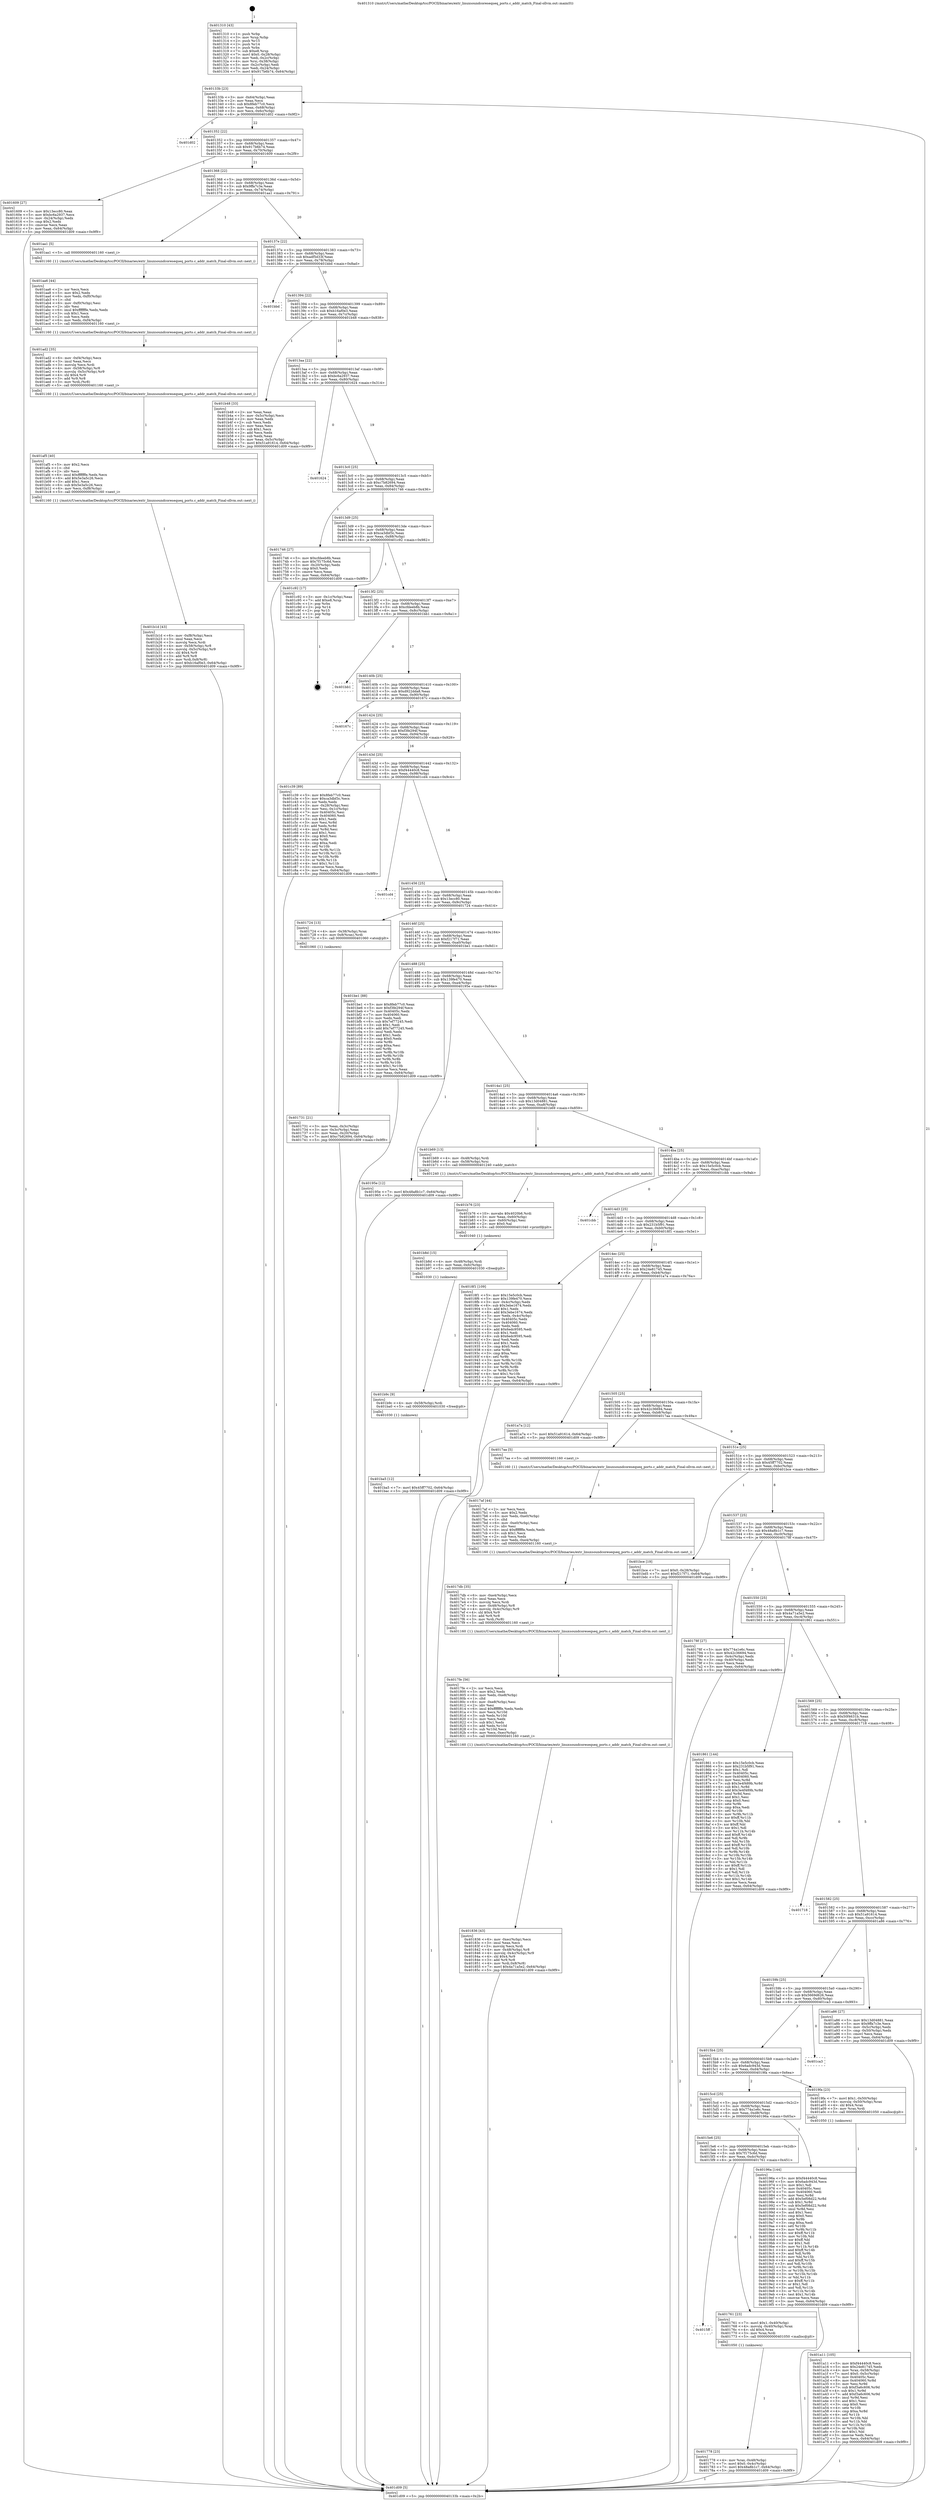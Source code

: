 digraph "0x401310" {
  label = "0x401310 (/mnt/c/Users/mathe/Desktop/tcc/POCII/binaries/extr_linuxsoundcoreseqseq_ports.c_addr_match_Final-ollvm.out::main(0))"
  labelloc = "t"
  node[shape=record]

  Entry [label="",width=0.3,height=0.3,shape=circle,fillcolor=black,style=filled]
  "0x40133b" [label="{
     0x40133b [23]\l
     | [instrs]\l
     &nbsp;&nbsp;0x40133b \<+3\>: mov -0x64(%rbp),%eax\l
     &nbsp;&nbsp;0x40133e \<+2\>: mov %eax,%ecx\l
     &nbsp;&nbsp;0x401340 \<+6\>: sub $0x8feb77c0,%ecx\l
     &nbsp;&nbsp;0x401346 \<+3\>: mov %eax,-0x68(%rbp)\l
     &nbsp;&nbsp;0x401349 \<+3\>: mov %ecx,-0x6c(%rbp)\l
     &nbsp;&nbsp;0x40134c \<+6\>: je 0000000000401d02 \<main+0x9f2\>\l
  }"]
  "0x401d02" [label="{
     0x401d02\l
  }", style=dashed]
  "0x401352" [label="{
     0x401352 [22]\l
     | [instrs]\l
     &nbsp;&nbsp;0x401352 \<+5\>: jmp 0000000000401357 \<main+0x47\>\l
     &nbsp;&nbsp;0x401357 \<+3\>: mov -0x68(%rbp),%eax\l
     &nbsp;&nbsp;0x40135a \<+5\>: sub $0x917b6b74,%eax\l
     &nbsp;&nbsp;0x40135f \<+3\>: mov %eax,-0x70(%rbp)\l
     &nbsp;&nbsp;0x401362 \<+6\>: je 0000000000401609 \<main+0x2f9\>\l
  }"]
  Exit [label="",width=0.3,height=0.3,shape=circle,fillcolor=black,style=filled,peripheries=2]
  "0x401609" [label="{
     0x401609 [27]\l
     | [instrs]\l
     &nbsp;&nbsp;0x401609 \<+5\>: mov $0x13ecc80,%eax\l
     &nbsp;&nbsp;0x40160e \<+5\>: mov $0xbc6a2937,%ecx\l
     &nbsp;&nbsp;0x401613 \<+3\>: mov -0x24(%rbp),%edx\l
     &nbsp;&nbsp;0x401616 \<+3\>: cmp $0x2,%edx\l
     &nbsp;&nbsp;0x401619 \<+3\>: cmovne %ecx,%eax\l
     &nbsp;&nbsp;0x40161c \<+3\>: mov %eax,-0x64(%rbp)\l
     &nbsp;&nbsp;0x40161f \<+5\>: jmp 0000000000401d09 \<main+0x9f9\>\l
  }"]
  "0x401368" [label="{
     0x401368 [22]\l
     | [instrs]\l
     &nbsp;&nbsp;0x401368 \<+5\>: jmp 000000000040136d \<main+0x5d\>\l
     &nbsp;&nbsp;0x40136d \<+3\>: mov -0x68(%rbp),%eax\l
     &nbsp;&nbsp;0x401370 \<+5\>: sub $0x9ffa7c3e,%eax\l
     &nbsp;&nbsp;0x401375 \<+3\>: mov %eax,-0x74(%rbp)\l
     &nbsp;&nbsp;0x401378 \<+6\>: je 0000000000401aa1 \<main+0x791\>\l
  }"]
  "0x401d09" [label="{
     0x401d09 [5]\l
     | [instrs]\l
     &nbsp;&nbsp;0x401d09 \<+5\>: jmp 000000000040133b \<main+0x2b\>\l
  }"]
  "0x401310" [label="{
     0x401310 [43]\l
     | [instrs]\l
     &nbsp;&nbsp;0x401310 \<+1\>: push %rbp\l
     &nbsp;&nbsp;0x401311 \<+3\>: mov %rsp,%rbp\l
     &nbsp;&nbsp;0x401314 \<+2\>: push %r15\l
     &nbsp;&nbsp;0x401316 \<+2\>: push %r14\l
     &nbsp;&nbsp;0x401318 \<+1\>: push %rbx\l
     &nbsp;&nbsp;0x401319 \<+7\>: sub $0xe8,%rsp\l
     &nbsp;&nbsp;0x401320 \<+7\>: movl $0x0,-0x28(%rbp)\l
     &nbsp;&nbsp;0x401327 \<+3\>: mov %edi,-0x2c(%rbp)\l
     &nbsp;&nbsp;0x40132a \<+4\>: mov %rsi,-0x38(%rbp)\l
     &nbsp;&nbsp;0x40132e \<+3\>: mov -0x2c(%rbp),%edi\l
     &nbsp;&nbsp;0x401331 \<+3\>: mov %edi,-0x24(%rbp)\l
     &nbsp;&nbsp;0x401334 \<+7\>: movl $0x917b6b74,-0x64(%rbp)\l
  }"]
  "0x401ba5" [label="{
     0x401ba5 [12]\l
     | [instrs]\l
     &nbsp;&nbsp;0x401ba5 \<+7\>: movl $0x45ff7702,-0x64(%rbp)\l
     &nbsp;&nbsp;0x401bac \<+5\>: jmp 0000000000401d09 \<main+0x9f9\>\l
  }"]
  "0x401aa1" [label="{
     0x401aa1 [5]\l
     | [instrs]\l
     &nbsp;&nbsp;0x401aa1 \<+5\>: call 0000000000401160 \<next_i\>\l
     | [calls]\l
     &nbsp;&nbsp;0x401160 \{1\} (/mnt/c/Users/mathe/Desktop/tcc/POCII/binaries/extr_linuxsoundcoreseqseq_ports.c_addr_match_Final-ollvm.out::next_i)\l
  }"]
  "0x40137e" [label="{
     0x40137e [22]\l
     | [instrs]\l
     &nbsp;&nbsp;0x40137e \<+5\>: jmp 0000000000401383 \<main+0x73\>\l
     &nbsp;&nbsp;0x401383 \<+3\>: mov -0x68(%rbp),%eax\l
     &nbsp;&nbsp;0x401386 \<+5\>: sub $0xadf5d33f,%eax\l
     &nbsp;&nbsp;0x40138b \<+3\>: mov %eax,-0x78(%rbp)\l
     &nbsp;&nbsp;0x40138e \<+6\>: je 0000000000401bbd \<main+0x8ad\>\l
  }"]
  "0x401b9c" [label="{
     0x401b9c [9]\l
     | [instrs]\l
     &nbsp;&nbsp;0x401b9c \<+4\>: mov -0x58(%rbp),%rdi\l
     &nbsp;&nbsp;0x401ba0 \<+5\>: call 0000000000401030 \<free@plt\>\l
     | [calls]\l
     &nbsp;&nbsp;0x401030 \{1\} (unknown)\l
  }"]
  "0x401bbd" [label="{
     0x401bbd\l
  }", style=dashed]
  "0x401394" [label="{
     0x401394 [22]\l
     | [instrs]\l
     &nbsp;&nbsp;0x401394 \<+5\>: jmp 0000000000401399 \<main+0x89\>\l
     &nbsp;&nbsp;0x401399 \<+3\>: mov -0x68(%rbp),%eax\l
     &nbsp;&nbsp;0x40139c \<+5\>: sub $0xb16af0e3,%eax\l
     &nbsp;&nbsp;0x4013a1 \<+3\>: mov %eax,-0x7c(%rbp)\l
     &nbsp;&nbsp;0x4013a4 \<+6\>: je 0000000000401b48 \<main+0x838\>\l
  }"]
  "0x401b8d" [label="{
     0x401b8d [15]\l
     | [instrs]\l
     &nbsp;&nbsp;0x401b8d \<+4\>: mov -0x48(%rbp),%rdi\l
     &nbsp;&nbsp;0x401b91 \<+6\>: mov %eax,-0xfc(%rbp)\l
     &nbsp;&nbsp;0x401b97 \<+5\>: call 0000000000401030 \<free@plt\>\l
     | [calls]\l
     &nbsp;&nbsp;0x401030 \{1\} (unknown)\l
  }"]
  "0x401b48" [label="{
     0x401b48 [33]\l
     | [instrs]\l
     &nbsp;&nbsp;0x401b48 \<+2\>: xor %eax,%eax\l
     &nbsp;&nbsp;0x401b4a \<+3\>: mov -0x5c(%rbp),%ecx\l
     &nbsp;&nbsp;0x401b4d \<+2\>: mov %eax,%edx\l
     &nbsp;&nbsp;0x401b4f \<+2\>: sub %ecx,%edx\l
     &nbsp;&nbsp;0x401b51 \<+2\>: mov %eax,%ecx\l
     &nbsp;&nbsp;0x401b53 \<+3\>: sub $0x1,%ecx\l
     &nbsp;&nbsp;0x401b56 \<+2\>: add %ecx,%edx\l
     &nbsp;&nbsp;0x401b58 \<+2\>: sub %edx,%eax\l
     &nbsp;&nbsp;0x401b5a \<+3\>: mov %eax,-0x5c(%rbp)\l
     &nbsp;&nbsp;0x401b5d \<+7\>: movl $0x51a91614,-0x64(%rbp)\l
     &nbsp;&nbsp;0x401b64 \<+5\>: jmp 0000000000401d09 \<main+0x9f9\>\l
  }"]
  "0x4013aa" [label="{
     0x4013aa [22]\l
     | [instrs]\l
     &nbsp;&nbsp;0x4013aa \<+5\>: jmp 00000000004013af \<main+0x9f\>\l
     &nbsp;&nbsp;0x4013af \<+3\>: mov -0x68(%rbp),%eax\l
     &nbsp;&nbsp;0x4013b2 \<+5\>: sub $0xbc6a2937,%eax\l
     &nbsp;&nbsp;0x4013b7 \<+3\>: mov %eax,-0x80(%rbp)\l
     &nbsp;&nbsp;0x4013ba \<+6\>: je 0000000000401624 \<main+0x314\>\l
  }"]
  "0x401b76" [label="{
     0x401b76 [23]\l
     | [instrs]\l
     &nbsp;&nbsp;0x401b76 \<+10\>: movabs $0x4020b6,%rdi\l
     &nbsp;&nbsp;0x401b80 \<+3\>: mov %eax,-0x60(%rbp)\l
     &nbsp;&nbsp;0x401b83 \<+3\>: mov -0x60(%rbp),%esi\l
     &nbsp;&nbsp;0x401b86 \<+2\>: mov $0x0,%al\l
     &nbsp;&nbsp;0x401b88 \<+5\>: call 0000000000401040 \<printf@plt\>\l
     | [calls]\l
     &nbsp;&nbsp;0x401040 \{1\} (unknown)\l
  }"]
  "0x401624" [label="{
     0x401624\l
  }", style=dashed]
  "0x4013c0" [label="{
     0x4013c0 [25]\l
     | [instrs]\l
     &nbsp;&nbsp;0x4013c0 \<+5\>: jmp 00000000004013c5 \<main+0xb5\>\l
     &nbsp;&nbsp;0x4013c5 \<+3\>: mov -0x68(%rbp),%eax\l
     &nbsp;&nbsp;0x4013c8 \<+5\>: sub $0xc7b82694,%eax\l
     &nbsp;&nbsp;0x4013cd \<+6\>: mov %eax,-0x84(%rbp)\l
     &nbsp;&nbsp;0x4013d3 \<+6\>: je 0000000000401746 \<main+0x436\>\l
  }"]
  "0x401b1d" [label="{
     0x401b1d [43]\l
     | [instrs]\l
     &nbsp;&nbsp;0x401b1d \<+6\>: mov -0xf8(%rbp),%ecx\l
     &nbsp;&nbsp;0x401b23 \<+3\>: imul %eax,%ecx\l
     &nbsp;&nbsp;0x401b26 \<+3\>: movslq %ecx,%rdi\l
     &nbsp;&nbsp;0x401b29 \<+4\>: mov -0x58(%rbp),%r8\l
     &nbsp;&nbsp;0x401b2d \<+4\>: movslq -0x5c(%rbp),%r9\l
     &nbsp;&nbsp;0x401b31 \<+4\>: shl $0x4,%r9\l
     &nbsp;&nbsp;0x401b35 \<+3\>: add %r9,%r8\l
     &nbsp;&nbsp;0x401b38 \<+4\>: mov %rdi,0x8(%r8)\l
     &nbsp;&nbsp;0x401b3c \<+7\>: movl $0xb16af0e3,-0x64(%rbp)\l
     &nbsp;&nbsp;0x401b43 \<+5\>: jmp 0000000000401d09 \<main+0x9f9\>\l
  }"]
  "0x401746" [label="{
     0x401746 [27]\l
     | [instrs]\l
     &nbsp;&nbsp;0x401746 \<+5\>: mov $0xcfdeeb8b,%eax\l
     &nbsp;&nbsp;0x40174b \<+5\>: mov $0x7f175c6d,%ecx\l
     &nbsp;&nbsp;0x401750 \<+3\>: mov -0x20(%rbp),%edx\l
     &nbsp;&nbsp;0x401753 \<+3\>: cmp $0x0,%edx\l
     &nbsp;&nbsp;0x401756 \<+3\>: cmove %ecx,%eax\l
     &nbsp;&nbsp;0x401759 \<+3\>: mov %eax,-0x64(%rbp)\l
     &nbsp;&nbsp;0x40175c \<+5\>: jmp 0000000000401d09 \<main+0x9f9\>\l
  }"]
  "0x4013d9" [label="{
     0x4013d9 [25]\l
     | [instrs]\l
     &nbsp;&nbsp;0x4013d9 \<+5\>: jmp 00000000004013de \<main+0xce\>\l
     &nbsp;&nbsp;0x4013de \<+3\>: mov -0x68(%rbp),%eax\l
     &nbsp;&nbsp;0x4013e1 \<+5\>: sub $0xca3dbf3c,%eax\l
     &nbsp;&nbsp;0x4013e6 \<+6\>: mov %eax,-0x88(%rbp)\l
     &nbsp;&nbsp;0x4013ec \<+6\>: je 0000000000401c92 \<main+0x982\>\l
  }"]
  "0x401af5" [label="{
     0x401af5 [40]\l
     | [instrs]\l
     &nbsp;&nbsp;0x401af5 \<+5\>: mov $0x2,%ecx\l
     &nbsp;&nbsp;0x401afa \<+1\>: cltd\l
     &nbsp;&nbsp;0x401afb \<+2\>: idiv %ecx\l
     &nbsp;&nbsp;0x401afd \<+6\>: imul $0xfffffffe,%edx,%ecx\l
     &nbsp;&nbsp;0x401b03 \<+6\>: add $0x5e3a5c26,%ecx\l
     &nbsp;&nbsp;0x401b09 \<+3\>: add $0x1,%ecx\l
     &nbsp;&nbsp;0x401b0c \<+6\>: sub $0x5e3a5c26,%ecx\l
     &nbsp;&nbsp;0x401b12 \<+6\>: mov %ecx,-0xf8(%rbp)\l
     &nbsp;&nbsp;0x401b18 \<+5\>: call 0000000000401160 \<next_i\>\l
     | [calls]\l
     &nbsp;&nbsp;0x401160 \{1\} (/mnt/c/Users/mathe/Desktop/tcc/POCII/binaries/extr_linuxsoundcoreseqseq_ports.c_addr_match_Final-ollvm.out::next_i)\l
  }"]
  "0x401c92" [label="{
     0x401c92 [17]\l
     | [instrs]\l
     &nbsp;&nbsp;0x401c92 \<+3\>: mov -0x1c(%rbp),%eax\l
     &nbsp;&nbsp;0x401c95 \<+7\>: add $0xe8,%rsp\l
     &nbsp;&nbsp;0x401c9c \<+1\>: pop %rbx\l
     &nbsp;&nbsp;0x401c9d \<+2\>: pop %r14\l
     &nbsp;&nbsp;0x401c9f \<+2\>: pop %r15\l
     &nbsp;&nbsp;0x401ca1 \<+1\>: pop %rbp\l
     &nbsp;&nbsp;0x401ca2 \<+1\>: ret\l
  }"]
  "0x4013f2" [label="{
     0x4013f2 [25]\l
     | [instrs]\l
     &nbsp;&nbsp;0x4013f2 \<+5\>: jmp 00000000004013f7 \<main+0xe7\>\l
     &nbsp;&nbsp;0x4013f7 \<+3\>: mov -0x68(%rbp),%eax\l
     &nbsp;&nbsp;0x4013fa \<+5\>: sub $0xcfdeeb8b,%eax\l
     &nbsp;&nbsp;0x4013ff \<+6\>: mov %eax,-0x8c(%rbp)\l
     &nbsp;&nbsp;0x401405 \<+6\>: je 0000000000401bb1 \<main+0x8a1\>\l
  }"]
  "0x401ad2" [label="{
     0x401ad2 [35]\l
     | [instrs]\l
     &nbsp;&nbsp;0x401ad2 \<+6\>: mov -0xf4(%rbp),%ecx\l
     &nbsp;&nbsp;0x401ad8 \<+3\>: imul %eax,%ecx\l
     &nbsp;&nbsp;0x401adb \<+3\>: movslq %ecx,%rdi\l
     &nbsp;&nbsp;0x401ade \<+4\>: mov -0x58(%rbp),%r8\l
     &nbsp;&nbsp;0x401ae2 \<+4\>: movslq -0x5c(%rbp),%r9\l
     &nbsp;&nbsp;0x401ae6 \<+4\>: shl $0x4,%r9\l
     &nbsp;&nbsp;0x401aea \<+3\>: add %r9,%r8\l
     &nbsp;&nbsp;0x401aed \<+3\>: mov %rdi,(%r8)\l
     &nbsp;&nbsp;0x401af0 \<+5\>: call 0000000000401160 \<next_i\>\l
     | [calls]\l
     &nbsp;&nbsp;0x401160 \{1\} (/mnt/c/Users/mathe/Desktop/tcc/POCII/binaries/extr_linuxsoundcoreseqseq_ports.c_addr_match_Final-ollvm.out::next_i)\l
  }"]
  "0x401bb1" [label="{
     0x401bb1\l
  }", style=dashed]
  "0x40140b" [label="{
     0x40140b [25]\l
     | [instrs]\l
     &nbsp;&nbsp;0x40140b \<+5\>: jmp 0000000000401410 \<main+0x100\>\l
     &nbsp;&nbsp;0x401410 \<+3\>: mov -0x68(%rbp),%eax\l
     &nbsp;&nbsp;0x401413 \<+5\>: sub $0xd922dda8,%eax\l
     &nbsp;&nbsp;0x401418 \<+6\>: mov %eax,-0x90(%rbp)\l
     &nbsp;&nbsp;0x40141e \<+6\>: je 000000000040167c \<main+0x36c\>\l
  }"]
  "0x401aa6" [label="{
     0x401aa6 [44]\l
     | [instrs]\l
     &nbsp;&nbsp;0x401aa6 \<+2\>: xor %ecx,%ecx\l
     &nbsp;&nbsp;0x401aa8 \<+5\>: mov $0x2,%edx\l
     &nbsp;&nbsp;0x401aad \<+6\>: mov %edx,-0xf0(%rbp)\l
     &nbsp;&nbsp;0x401ab3 \<+1\>: cltd\l
     &nbsp;&nbsp;0x401ab4 \<+6\>: mov -0xf0(%rbp),%esi\l
     &nbsp;&nbsp;0x401aba \<+2\>: idiv %esi\l
     &nbsp;&nbsp;0x401abc \<+6\>: imul $0xfffffffe,%edx,%edx\l
     &nbsp;&nbsp;0x401ac2 \<+3\>: sub $0x1,%ecx\l
     &nbsp;&nbsp;0x401ac5 \<+2\>: sub %ecx,%edx\l
     &nbsp;&nbsp;0x401ac7 \<+6\>: mov %edx,-0xf4(%rbp)\l
     &nbsp;&nbsp;0x401acd \<+5\>: call 0000000000401160 \<next_i\>\l
     | [calls]\l
     &nbsp;&nbsp;0x401160 \{1\} (/mnt/c/Users/mathe/Desktop/tcc/POCII/binaries/extr_linuxsoundcoreseqseq_ports.c_addr_match_Final-ollvm.out::next_i)\l
  }"]
  "0x40167c" [label="{
     0x40167c\l
  }", style=dashed]
  "0x401424" [label="{
     0x401424 [25]\l
     | [instrs]\l
     &nbsp;&nbsp;0x401424 \<+5\>: jmp 0000000000401429 \<main+0x119\>\l
     &nbsp;&nbsp;0x401429 \<+3\>: mov -0x68(%rbp),%eax\l
     &nbsp;&nbsp;0x40142c \<+5\>: sub $0xf3fe294f,%eax\l
     &nbsp;&nbsp;0x401431 \<+6\>: mov %eax,-0x94(%rbp)\l
     &nbsp;&nbsp;0x401437 \<+6\>: je 0000000000401c39 \<main+0x929\>\l
  }"]
  "0x401a11" [label="{
     0x401a11 [105]\l
     | [instrs]\l
     &nbsp;&nbsp;0x401a11 \<+5\>: mov $0xf44440c8,%ecx\l
     &nbsp;&nbsp;0x401a16 \<+5\>: mov $0x24e81745,%edx\l
     &nbsp;&nbsp;0x401a1b \<+4\>: mov %rax,-0x58(%rbp)\l
     &nbsp;&nbsp;0x401a1f \<+7\>: movl $0x0,-0x5c(%rbp)\l
     &nbsp;&nbsp;0x401a26 \<+7\>: mov 0x40405c,%esi\l
     &nbsp;&nbsp;0x401a2d \<+8\>: mov 0x404060,%r8d\l
     &nbsp;&nbsp;0x401a35 \<+3\>: mov %esi,%r9d\l
     &nbsp;&nbsp;0x401a38 \<+7\>: sub $0xf3a6c606,%r9d\l
     &nbsp;&nbsp;0x401a3f \<+4\>: sub $0x1,%r9d\l
     &nbsp;&nbsp;0x401a43 \<+7\>: add $0xf3a6c606,%r9d\l
     &nbsp;&nbsp;0x401a4a \<+4\>: imul %r9d,%esi\l
     &nbsp;&nbsp;0x401a4e \<+3\>: and $0x1,%esi\l
     &nbsp;&nbsp;0x401a51 \<+3\>: cmp $0x0,%esi\l
     &nbsp;&nbsp;0x401a54 \<+4\>: sete %r10b\l
     &nbsp;&nbsp;0x401a58 \<+4\>: cmp $0xa,%r8d\l
     &nbsp;&nbsp;0x401a5c \<+4\>: setl %r11b\l
     &nbsp;&nbsp;0x401a60 \<+3\>: mov %r10b,%bl\l
     &nbsp;&nbsp;0x401a63 \<+3\>: and %r11b,%bl\l
     &nbsp;&nbsp;0x401a66 \<+3\>: xor %r11b,%r10b\l
     &nbsp;&nbsp;0x401a69 \<+3\>: or %r10b,%bl\l
     &nbsp;&nbsp;0x401a6c \<+3\>: test $0x1,%bl\l
     &nbsp;&nbsp;0x401a6f \<+3\>: cmovne %edx,%ecx\l
     &nbsp;&nbsp;0x401a72 \<+3\>: mov %ecx,-0x64(%rbp)\l
     &nbsp;&nbsp;0x401a75 \<+5\>: jmp 0000000000401d09 \<main+0x9f9\>\l
  }"]
  "0x401c39" [label="{
     0x401c39 [89]\l
     | [instrs]\l
     &nbsp;&nbsp;0x401c39 \<+5\>: mov $0x8feb77c0,%eax\l
     &nbsp;&nbsp;0x401c3e \<+5\>: mov $0xca3dbf3c,%ecx\l
     &nbsp;&nbsp;0x401c43 \<+2\>: xor %edx,%edx\l
     &nbsp;&nbsp;0x401c45 \<+3\>: mov -0x28(%rbp),%esi\l
     &nbsp;&nbsp;0x401c48 \<+3\>: mov %esi,-0x1c(%rbp)\l
     &nbsp;&nbsp;0x401c4b \<+7\>: mov 0x40405c,%esi\l
     &nbsp;&nbsp;0x401c52 \<+7\>: mov 0x404060,%edi\l
     &nbsp;&nbsp;0x401c59 \<+3\>: sub $0x1,%edx\l
     &nbsp;&nbsp;0x401c5c \<+3\>: mov %esi,%r8d\l
     &nbsp;&nbsp;0x401c5f \<+3\>: add %edx,%r8d\l
     &nbsp;&nbsp;0x401c62 \<+4\>: imul %r8d,%esi\l
     &nbsp;&nbsp;0x401c66 \<+3\>: and $0x1,%esi\l
     &nbsp;&nbsp;0x401c69 \<+3\>: cmp $0x0,%esi\l
     &nbsp;&nbsp;0x401c6c \<+4\>: sete %r9b\l
     &nbsp;&nbsp;0x401c70 \<+3\>: cmp $0xa,%edi\l
     &nbsp;&nbsp;0x401c73 \<+4\>: setl %r10b\l
     &nbsp;&nbsp;0x401c77 \<+3\>: mov %r9b,%r11b\l
     &nbsp;&nbsp;0x401c7a \<+3\>: and %r10b,%r11b\l
     &nbsp;&nbsp;0x401c7d \<+3\>: xor %r10b,%r9b\l
     &nbsp;&nbsp;0x401c80 \<+3\>: or %r9b,%r11b\l
     &nbsp;&nbsp;0x401c83 \<+4\>: test $0x1,%r11b\l
     &nbsp;&nbsp;0x401c87 \<+3\>: cmovne %ecx,%eax\l
     &nbsp;&nbsp;0x401c8a \<+3\>: mov %eax,-0x64(%rbp)\l
     &nbsp;&nbsp;0x401c8d \<+5\>: jmp 0000000000401d09 \<main+0x9f9\>\l
  }"]
  "0x40143d" [label="{
     0x40143d [25]\l
     | [instrs]\l
     &nbsp;&nbsp;0x40143d \<+5\>: jmp 0000000000401442 \<main+0x132\>\l
     &nbsp;&nbsp;0x401442 \<+3\>: mov -0x68(%rbp),%eax\l
     &nbsp;&nbsp;0x401445 \<+5\>: sub $0xf44440c8,%eax\l
     &nbsp;&nbsp;0x40144a \<+6\>: mov %eax,-0x98(%rbp)\l
     &nbsp;&nbsp;0x401450 \<+6\>: je 0000000000401cd4 \<main+0x9c4\>\l
  }"]
  "0x401836" [label="{
     0x401836 [43]\l
     | [instrs]\l
     &nbsp;&nbsp;0x401836 \<+6\>: mov -0xec(%rbp),%ecx\l
     &nbsp;&nbsp;0x40183c \<+3\>: imul %eax,%ecx\l
     &nbsp;&nbsp;0x40183f \<+3\>: movslq %ecx,%rdi\l
     &nbsp;&nbsp;0x401842 \<+4\>: mov -0x48(%rbp),%r8\l
     &nbsp;&nbsp;0x401846 \<+4\>: movslq -0x4c(%rbp),%r9\l
     &nbsp;&nbsp;0x40184a \<+4\>: shl $0x4,%r9\l
     &nbsp;&nbsp;0x40184e \<+3\>: add %r9,%r8\l
     &nbsp;&nbsp;0x401851 \<+4\>: mov %rdi,0x8(%r8)\l
     &nbsp;&nbsp;0x401855 \<+7\>: movl $0x4a71a5e2,-0x64(%rbp)\l
     &nbsp;&nbsp;0x40185c \<+5\>: jmp 0000000000401d09 \<main+0x9f9\>\l
  }"]
  "0x401cd4" [label="{
     0x401cd4\l
  }", style=dashed]
  "0x401456" [label="{
     0x401456 [25]\l
     | [instrs]\l
     &nbsp;&nbsp;0x401456 \<+5\>: jmp 000000000040145b \<main+0x14b\>\l
     &nbsp;&nbsp;0x40145b \<+3\>: mov -0x68(%rbp),%eax\l
     &nbsp;&nbsp;0x40145e \<+5\>: sub $0x13ecc80,%eax\l
     &nbsp;&nbsp;0x401463 \<+6\>: mov %eax,-0x9c(%rbp)\l
     &nbsp;&nbsp;0x401469 \<+6\>: je 0000000000401724 \<main+0x414\>\l
  }"]
  "0x4017fe" [label="{
     0x4017fe [56]\l
     | [instrs]\l
     &nbsp;&nbsp;0x4017fe \<+2\>: xor %ecx,%ecx\l
     &nbsp;&nbsp;0x401800 \<+5\>: mov $0x2,%edx\l
     &nbsp;&nbsp;0x401805 \<+6\>: mov %edx,-0xe8(%rbp)\l
     &nbsp;&nbsp;0x40180b \<+1\>: cltd\l
     &nbsp;&nbsp;0x40180c \<+6\>: mov -0xe8(%rbp),%esi\l
     &nbsp;&nbsp;0x401812 \<+2\>: idiv %esi\l
     &nbsp;&nbsp;0x401814 \<+6\>: imul $0xfffffffe,%edx,%edx\l
     &nbsp;&nbsp;0x40181a \<+3\>: mov %ecx,%r10d\l
     &nbsp;&nbsp;0x40181d \<+3\>: sub %edx,%r10d\l
     &nbsp;&nbsp;0x401820 \<+2\>: mov %ecx,%edx\l
     &nbsp;&nbsp;0x401822 \<+3\>: sub $0x1,%edx\l
     &nbsp;&nbsp;0x401825 \<+3\>: add %edx,%r10d\l
     &nbsp;&nbsp;0x401828 \<+3\>: sub %r10d,%ecx\l
     &nbsp;&nbsp;0x40182b \<+6\>: mov %ecx,-0xec(%rbp)\l
     &nbsp;&nbsp;0x401831 \<+5\>: call 0000000000401160 \<next_i\>\l
     | [calls]\l
     &nbsp;&nbsp;0x401160 \{1\} (/mnt/c/Users/mathe/Desktop/tcc/POCII/binaries/extr_linuxsoundcoreseqseq_ports.c_addr_match_Final-ollvm.out::next_i)\l
  }"]
  "0x401724" [label="{
     0x401724 [13]\l
     | [instrs]\l
     &nbsp;&nbsp;0x401724 \<+4\>: mov -0x38(%rbp),%rax\l
     &nbsp;&nbsp;0x401728 \<+4\>: mov 0x8(%rax),%rdi\l
     &nbsp;&nbsp;0x40172c \<+5\>: call 0000000000401060 \<atoi@plt\>\l
     | [calls]\l
     &nbsp;&nbsp;0x401060 \{1\} (unknown)\l
  }"]
  "0x40146f" [label="{
     0x40146f [25]\l
     | [instrs]\l
     &nbsp;&nbsp;0x40146f \<+5\>: jmp 0000000000401474 \<main+0x164\>\l
     &nbsp;&nbsp;0x401474 \<+3\>: mov -0x68(%rbp),%eax\l
     &nbsp;&nbsp;0x401477 \<+5\>: sub $0xf217f71,%eax\l
     &nbsp;&nbsp;0x40147c \<+6\>: mov %eax,-0xa0(%rbp)\l
     &nbsp;&nbsp;0x401482 \<+6\>: je 0000000000401be1 \<main+0x8d1\>\l
  }"]
  "0x401731" [label="{
     0x401731 [21]\l
     | [instrs]\l
     &nbsp;&nbsp;0x401731 \<+3\>: mov %eax,-0x3c(%rbp)\l
     &nbsp;&nbsp;0x401734 \<+3\>: mov -0x3c(%rbp),%eax\l
     &nbsp;&nbsp;0x401737 \<+3\>: mov %eax,-0x20(%rbp)\l
     &nbsp;&nbsp;0x40173a \<+7\>: movl $0xc7b82694,-0x64(%rbp)\l
     &nbsp;&nbsp;0x401741 \<+5\>: jmp 0000000000401d09 \<main+0x9f9\>\l
  }"]
  "0x4017db" [label="{
     0x4017db [35]\l
     | [instrs]\l
     &nbsp;&nbsp;0x4017db \<+6\>: mov -0xe4(%rbp),%ecx\l
     &nbsp;&nbsp;0x4017e1 \<+3\>: imul %eax,%ecx\l
     &nbsp;&nbsp;0x4017e4 \<+3\>: movslq %ecx,%rdi\l
     &nbsp;&nbsp;0x4017e7 \<+4\>: mov -0x48(%rbp),%r8\l
     &nbsp;&nbsp;0x4017eb \<+4\>: movslq -0x4c(%rbp),%r9\l
     &nbsp;&nbsp;0x4017ef \<+4\>: shl $0x4,%r9\l
     &nbsp;&nbsp;0x4017f3 \<+3\>: add %r9,%r8\l
     &nbsp;&nbsp;0x4017f6 \<+3\>: mov %rdi,(%r8)\l
     &nbsp;&nbsp;0x4017f9 \<+5\>: call 0000000000401160 \<next_i\>\l
     | [calls]\l
     &nbsp;&nbsp;0x401160 \{1\} (/mnt/c/Users/mathe/Desktop/tcc/POCII/binaries/extr_linuxsoundcoreseqseq_ports.c_addr_match_Final-ollvm.out::next_i)\l
  }"]
  "0x401be1" [label="{
     0x401be1 [88]\l
     | [instrs]\l
     &nbsp;&nbsp;0x401be1 \<+5\>: mov $0x8feb77c0,%eax\l
     &nbsp;&nbsp;0x401be6 \<+5\>: mov $0xf3fe294f,%ecx\l
     &nbsp;&nbsp;0x401beb \<+7\>: mov 0x40405c,%edx\l
     &nbsp;&nbsp;0x401bf2 \<+7\>: mov 0x404060,%esi\l
     &nbsp;&nbsp;0x401bf9 \<+2\>: mov %edx,%edi\l
     &nbsp;&nbsp;0x401bfb \<+6\>: sub $0x7ef77245,%edi\l
     &nbsp;&nbsp;0x401c01 \<+3\>: sub $0x1,%edi\l
     &nbsp;&nbsp;0x401c04 \<+6\>: add $0x7ef77245,%edi\l
     &nbsp;&nbsp;0x401c0a \<+3\>: imul %edi,%edx\l
     &nbsp;&nbsp;0x401c0d \<+3\>: and $0x1,%edx\l
     &nbsp;&nbsp;0x401c10 \<+3\>: cmp $0x0,%edx\l
     &nbsp;&nbsp;0x401c13 \<+4\>: sete %r8b\l
     &nbsp;&nbsp;0x401c17 \<+3\>: cmp $0xa,%esi\l
     &nbsp;&nbsp;0x401c1a \<+4\>: setl %r9b\l
     &nbsp;&nbsp;0x401c1e \<+3\>: mov %r8b,%r10b\l
     &nbsp;&nbsp;0x401c21 \<+3\>: and %r9b,%r10b\l
     &nbsp;&nbsp;0x401c24 \<+3\>: xor %r9b,%r8b\l
     &nbsp;&nbsp;0x401c27 \<+3\>: or %r8b,%r10b\l
     &nbsp;&nbsp;0x401c2a \<+4\>: test $0x1,%r10b\l
     &nbsp;&nbsp;0x401c2e \<+3\>: cmovne %ecx,%eax\l
     &nbsp;&nbsp;0x401c31 \<+3\>: mov %eax,-0x64(%rbp)\l
     &nbsp;&nbsp;0x401c34 \<+5\>: jmp 0000000000401d09 \<main+0x9f9\>\l
  }"]
  "0x401488" [label="{
     0x401488 [25]\l
     | [instrs]\l
     &nbsp;&nbsp;0x401488 \<+5\>: jmp 000000000040148d \<main+0x17d\>\l
     &nbsp;&nbsp;0x40148d \<+3\>: mov -0x68(%rbp),%eax\l
     &nbsp;&nbsp;0x401490 \<+5\>: sub $0x139fe470,%eax\l
     &nbsp;&nbsp;0x401495 \<+6\>: mov %eax,-0xa4(%rbp)\l
     &nbsp;&nbsp;0x40149b \<+6\>: je 000000000040195e \<main+0x64e\>\l
  }"]
  "0x4017af" [label="{
     0x4017af [44]\l
     | [instrs]\l
     &nbsp;&nbsp;0x4017af \<+2\>: xor %ecx,%ecx\l
     &nbsp;&nbsp;0x4017b1 \<+5\>: mov $0x2,%edx\l
     &nbsp;&nbsp;0x4017b6 \<+6\>: mov %edx,-0xe0(%rbp)\l
     &nbsp;&nbsp;0x4017bc \<+1\>: cltd\l
     &nbsp;&nbsp;0x4017bd \<+6\>: mov -0xe0(%rbp),%esi\l
     &nbsp;&nbsp;0x4017c3 \<+2\>: idiv %esi\l
     &nbsp;&nbsp;0x4017c5 \<+6\>: imul $0xfffffffe,%edx,%edx\l
     &nbsp;&nbsp;0x4017cb \<+3\>: sub $0x1,%ecx\l
     &nbsp;&nbsp;0x4017ce \<+2\>: sub %ecx,%edx\l
     &nbsp;&nbsp;0x4017d0 \<+6\>: mov %edx,-0xe4(%rbp)\l
     &nbsp;&nbsp;0x4017d6 \<+5\>: call 0000000000401160 \<next_i\>\l
     | [calls]\l
     &nbsp;&nbsp;0x401160 \{1\} (/mnt/c/Users/mathe/Desktop/tcc/POCII/binaries/extr_linuxsoundcoreseqseq_ports.c_addr_match_Final-ollvm.out::next_i)\l
  }"]
  "0x40195e" [label="{
     0x40195e [12]\l
     | [instrs]\l
     &nbsp;&nbsp;0x40195e \<+7\>: movl $0x48a8b1c7,-0x64(%rbp)\l
     &nbsp;&nbsp;0x401965 \<+5\>: jmp 0000000000401d09 \<main+0x9f9\>\l
  }"]
  "0x4014a1" [label="{
     0x4014a1 [25]\l
     | [instrs]\l
     &nbsp;&nbsp;0x4014a1 \<+5\>: jmp 00000000004014a6 \<main+0x196\>\l
     &nbsp;&nbsp;0x4014a6 \<+3\>: mov -0x68(%rbp),%eax\l
     &nbsp;&nbsp;0x4014a9 \<+5\>: sub $0x13d04881,%eax\l
     &nbsp;&nbsp;0x4014ae \<+6\>: mov %eax,-0xa8(%rbp)\l
     &nbsp;&nbsp;0x4014b4 \<+6\>: je 0000000000401b69 \<main+0x859\>\l
  }"]
  "0x401778" [label="{
     0x401778 [23]\l
     | [instrs]\l
     &nbsp;&nbsp;0x401778 \<+4\>: mov %rax,-0x48(%rbp)\l
     &nbsp;&nbsp;0x40177c \<+7\>: movl $0x0,-0x4c(%rbp)\l
     &nbsp;&nbsp;0x401783 \<+7\>: movl $0x48a8b1c7,-0x64(%rbp)\l
     &nbsp;&nbsp;0x40178a \<+5\>: jmp 0000000000401d09 \<main+0x9f9\>\l
  }"]
  "0x401b69" [label="{
     0x401b69 [13]\l
     | [instrs]\l
     &nbsp;&nbsp;0x401b69 \<+4\>: mov -0x48(%rbp),%rdi\l
     &nbsp;&nbsp;0x401b6d \<+4\>: mov -0x58(%rbp),%rsi\l
     &nbsp;&nbsp;0x401b71 \<+5\>: call 0000000000401240 \<addr_match\>\l
     | [calls]\l
     &nbsp;&nbsp;0x401240 \{1\} (/mnt/c/Users/mathe/Desktop/tcc/POCII/binaries/extr_linuxsoundcoreseqseq_ports.c_addr_match_Final-ollvm.out::addr_match)\l
  }"]
  "0x4014ba" [label="{
     0x4014ba [25]\l
     | [instrs]\l
     &nbsp;&nbsp;0x4014ba \<+5\>: jmp 00000000004014bf \<main+0x1af\>\l
     &nbsp;&nbsp;0x4014bf \<+3\>: mov -0x68(%rbp),%eax\l
     &nbsp;&nbsp;0x4014c2 \<+5\>: sub $0x15e5c0cb,%eax\l
     &nbsp;&nbsp;0x4014c7 \<+6\>: mov %eax,-0xac(%rbp)\l
     &nbsp;&nbsp;0x4014cd \<+6\>: je 0000000000401cbb \<main+0x9ab\>\l
  }"]
  "0x4015ff" [label="{
     0x4015ff\l
  }", style=dashed]
  "0x401cbb" [label="{
     0x401cbb\l
  }", style=dashed]
  "0x4014d3" [label="{
     0x4014d3 [25]\l
     | [instrs]\l
     &nbsp;&nbsp;0x4014d3 \<+5\>: jmp 00000000004014d8 \<main+0x1c8\>\l
     &nbsp;&nbsp;0x4014d8 \<+3\>: mov -0x68(%rbp),%eax\l
     &nbsp;&nbsp;0x4014db \<+5\>: sub $0x231b5f91,%eax\l
     &nbsp;&nbsp;0x4014e0 \<+6\>: mov %eax,-0xb0(%rbp)\l
     &nbsp;&nbsp;0x4014e6 \<+6\>: je 00000000004018f1 \<main+0x5e1\>\l
  }"]
  "0x401761" [label="{
     0x401761 [23]\l
     | [instrs]\l
     &nbsp;&nbsp;0x401761 \<+7\>: movl $0x1,-0x40(%rbp)\l
     &nbsp;&nbsp;0x401768 \<+4\>: movslq -0x40(%rbp),%rax\l
     &nbsp;&nbsp;0x40176c \<+4\>: shl $0x4,%rax\l
     &nbsp;&nbsp;0x401770 \<+3\>: mov %rax,%rdi\l
     &nbsp;&nbsp;0x401773 \<+5\>: call 0000000000401050 \<malloc@plt\>\l
     | [calls]\l
     &nbsp;&nbsp;0x401050 \{1\} (unknown)\l
  }"]
  "0x4018f1" [label="{
     0x4018f1 [109]\l
     | [instrs]\l
     &nbsp;&nbsp;0x4018f1 \<+5\>: mov $0x15e5c0cb,%eax\l
     &nbsp;&nbsp;0x4018f6 \<+5\>: mov $0x139fe470,%ecx\l
     &nbsp;&nbsp;0x4018fb \<+3\>: mov -0x4c(%rbp),%edx\l
     &nbsp;&nbsp;0x4018fe \<+6\>: sub $0x3ebe1674,%edx\l
     &nbsp;&nbsp;0x401904 \<+3\>: add $0x1,%edx\l
     &nbsp;&nbsp;0x401907 \<+6\>: add $0x3ebe1674,%edx\l
     &nbsp;&nbsp;0x40190d \<+3\>: mov %edx,-0x4c(%rbp)\l
     &nbsp;&nbsp;0x401910 \<+7\>: mov 0x40405c,%edx\l
     &nbsp;&nbsp;0x401917 \<+7\>: mov 0x404060,%esi\l
     &nbsp;&nbsp;0x40191e \<+2\>: mov %edx,%edi\l
     &nbsp;&nbsp;0x401920 \<+6\>: add $0x6edc9595,%edi\l
     &nbsp;&nbsp;0x401926 \<+3\>: sub $0x1,%edi\l
     &nbsp;&nbsp;0x401929 \<+6\>: sub $0x6edc9595,%edi\l
     &nbsp;&nbsp;0x40192f \<+3\>: imul %edi,%edx\l
     &nbsp;&nbsp;0x401932 \<+3\>: and $0x1,%edx\l
     &nbsp;&nbsp;0x401935 \<+3\>: cmp $0x0,%edx\l
     &nbsp;&nbsp;0x401938 \<+4\>: sete %r8b\l
     &nbsp;&nbsp;0x40193c \<+3\>: cmp $0xa,%esi\l
     &nbsp;&nbsp;0x40193f \<+4\>: setl %r9b\l
     &nbsp;&nbsp;0x401943 \<+3\>: mov %r8b,%r10b\l
     &nbsp;&nbsp;0x401946 \<+3\>: and %r9b,%r10b\l
     &nbsp;&nbsp;0x401949 \<+3\>: xor %r9b,%r8b\l
     &nbsp;&nbsp;0x40194c \<+3\>: or %r8b,%r10b\l
     &nbsp;&nbsp;0x40194f \<+4\>: test $0x1,%r10b\l
     &nbsp;&nbsp;0x401953 \<+3\>: cmovne %ecx,%eax\l
     &nbsp;&nbsp;0x401956 \<+3\>: mov %eax,-0x64(%rbp)\l
     &nbsp;&nbsp;0x401959 \<+5\>: jmp 0000000000401d09 \<main+0x9f9\>\l
  }"]
  "0x4014ec" [label="{
     0x4014ec [25]\l
     | [instrs]\l
     &nbsp;&nbsp;0x4014ec \<+5\>: jmp 00000000004014f1 \<main+0x1e1\>\l
     &nbsp;&nbsp;0x4014f1 \<+3\>: mov -0x68(%rbp),%eax\l
     &nbsp;&nbsp;0x4014f4 \<+5\>: sub $0x24e81745,%eax\l
     &nbsp;&nbsp;0x4014f9 \<+6\>: mov %eax,-0xb4(%rbp)\l
     &nbsp;&nbsp;0x4014ff \<+6\>: je 0000000000401a7a \<main+0x76a\>\l
  }"]
  "0x4015e6" [label="{
     0x4015e6 [25]\l
     | [instrs]\l
     &nbsp;&nbsp;0x4015e6 \<+5\>: jmp 00000000004015eb \<main+0x2db\>\l
     &nbsp;&nbsp;0x4015eb \<+3\>: mov -0x68(%rbp),%eax\l
     &nbsp;&nbsp;0x4015ee \<+5\>: sub $0x7f175c6d,%eax\l
     &nbsp;&nbsp;0x4015f3 \<+6\>: mov %eax,-0xdc(%rbp)\l
     &nbsp;&nbsp;0x4015f9 \<+6\>: je 0000000000401761 \<main+0x451\>\l
  }"]
  "0x401a7a" [label="{
     0x401a7a [12]\l
     | [instrs]\l
     &nbsp;&nbsp;0x401a7a \<+7\>: movl $0x51a91614,-0x64(%rbp)\l
     &nbsp;&nbsp;0x401a81 \<+5\>: jmp 0000000000401d09 \<main+0x9f9\>\l
  }"]
  "0x401505" [label="{
     0x401505 [25]\l
     | [instrs]\l
     &nbsp;&nbsp;0x401505 \<+5\>: jmp 000000000040150a \<main+0x1fa\>\l
     &nbsp;&nbsp;0x40150a \<+3\>: mov -0x68(%rbp),%eax\l
     &nbsp;&nbsp;0x40150d \<+5\>: sub $0x42c36694,%eax\l
     &nbsp;&nbsp;0x401512 \<+6\>: mov %eax,-0xb8(%rbp)\l
     &nbsp;&nbsp;0x401518 \<+6\>: je 00000000004017aa \<main+0x49a\>\l
  }"]
  "0x40196a" [label="{
     0x40196a [144]\l
     | [instrs]\l
     &nbsp;&nbsp;0x40196a \<+5\>: mov $0xf44440c8,%eax\l
     &nbsp;&nbsp;0x40196f \<+5\>: mov $0x6adc943d,%ecx\l
     &nbsp;&nbsp;0x401974 \<+2\>: mov $0x1,%dl\l
     &nbsp;&nbsp;0x401976 \<+7\>: mov 0x40405c,%esi\l
     &nbsp;&nbsp;0x40197d \<+7\>: mov 0x404060,%edi\l
     &nbsp;&nbsp;0x401984 \<+3\>: mov %esi,%r8d\l
     &nbsp;&nbsp;0x401987 \<+7\>: add $0x5ef08d22,%r8d\l
     &nbsp;&nbsp;0x40198e \<+4\>: sub $0x1,%r8d\l
     &nbsp;&nbsp;0x401992 \<+7\>: sub $0x5ef08d22,%r8d\l
     &nbsp;&nbsp;0x401999 \<+4\>: imul %r8d,%esi\l
     &nbsp;&nbsp;0x40199d \<+3\>: and $0x1,%esi\l
     &nbsp;&nbsp;0x4019a0 \<+3\>: cmp $0x0,%esi\l
     &nbsp;&nbsp;0x4019a3 \<+4\>: sete %r9b\l
     &nbsp;&nbsp;0x4019a7 \<+3\>: cmp $0xa,%edi\l
     &nbsp;&nbsp;0x4019aa \<+4\>: setl %r10b\l
     &nbsp;&nbsp;0x4019ae \<+3\>: mov %r9b,%r11b\l
     &nbsp;&nbsp;0x4019b1 \<+4\>: xor $0xff,%r11b\l
     &nbsp;&nbsp;0x4019b5 \<+3\>: mov %r10b,%bl\l
     &nbsp;&nbsp;0x4019b8 \<+3\>: xor $0xff,%bl\l
     &nbsp;&nbsp;0x4019bb \<+3\>: xor $0x1,%dl\l
     &nbsp;&nbsp;0x4019be \<+3\>: mov %r11b,%r14b\l
     &nbsp;&nbsp;0x4019c1 \<+4\>: and $0xff,%r14b\l
     &nbsp;&nbsp;0x4019c5 \<+3\>: and %dl,%r9b\l
     &nbsp;&nbsp;0x4019c8 \<+3\>: mov %bl,%r15b\l
     &nbsp;&nbsp;0x4019cb \<+4\>: and $0xff,%r15b\l
     &nbsp;&nbsp;0x4019cf \<+3\>: and %dl,%r10b\l
     &nbsp;&nbsp;0x4019d2 \<+3\>: or %r9b,%r14b\l
     &nbsp;&nbsp;0x4019d5 \<+3\>: or %r10b,%r15b\l
     &nbsp;&nbsp;0x4019d8 \<+3\>: xor %r15b,%r14b\l
     &nbsp;&nbsp;0x4019db \<+3\>: or %bl,%r11b\l
     &nbsp;&nbsp;0x4019de \<+4\>: xor $0xff,%r11b\l
     &nbsp;&nbsp;0x4019e2 \<+3\>: or $0x1,%dl\l
     &nbsp;&nbsp;0x4019e5 \<+3\>: and %dl,%r11b\l
     &nbsp;&nbsp;0x4019e8 \<+3\>: or %r11b,%r14b\l
     &nbsp;&nbsp;0x4019eb \<+4\>: test $0x1,%r14b\l
     &nbsp;&nbsp;0x4019ef \<+3\>: cmovne %ecx,%eax\l
     &nbsp;&nbsp;0x4019f2 \<+3\>: mov %eax,-0x64(%rbp)\l
     &nbsp;&nbsp;0x4019f5 \<+5\>: jmp 0000000000401d09 \<main+0x9f9\>\l
  }"]
  "0x4017aa" [label="{
     0x4017aa [5]\l
     | [instrs]\l
     &nbsp;&nbsp;0x4017aa \<+5\>: call 0000000000401160 \<next_i\>\l
     | [calls]\l
     &nbsp;&nbsp;0x401160 \{1\} (/mnt/c/Users/mathe/Desktop/tcc/POCII/binaries/extr_linuxsoundcoreseqseq_ports.c_addr_match_Final-ollvm.out::next_i)\l
  }"]
  "0x40151e" [label="{
     0x40151e [25]\l
     | [instrs]\l
     &nbsp;&nbsp;0x40151e \<+5\>: jmp 0000000000401523 \<main+0x213\>\l
     &nbsp;&nbsp;0x401523 \<+3\>: mov -0x68(%rbp),%eax\l
     &nbsp;&nbsp;0x401526 \<+5\>: sub $0x45ff7702,%eax\l
     &nbsp;&nbsp;0x40152b \<+6\>: mov %eax,-0xbc(%rbp)\l
     &nbsp;&nbsp;0x401531 \<+6\>: je 0000000000401bce \<main+0x8be\>\l
  }"]
  "0x4015cd" [label="{
     0x4015cd [25]\l
     | [instrs]\l
     &nbsp;&nbsp;0x4015cd \<+5\>: jmp 00000000004015d2 \<main+0x2c2\>\l
     &nbsp;&nbsp;0x4015d2 \<+3\>: mov -0x68(%rbp),%eax\l
     &nbsp;&nbsp;0x4015d5 \<+5\>: sub $0x774a1e6c,%eax\l
     &nbsp;&nbsp;0x4015da \<+6\>: mov %eax,-0xd8(%rbp)\l
     &nbsp;&nbsp;0x4015e0 \<+6\>: je 000000000040196a \<main+0x65a\>\l
  }"]
  "0x401bce" [label="{
     0x401bce [19]\l
     | [instrs]\l
     &nbsp;&nbsp;0x401bce \<+7\>: movl $0x0,-0x28(%rbp)\l
     &nbsp;&nbsp;0x401bd5 \<+7\>: movl $0xf217f71,-0x64(%rbp)\l
     &nbsp;&nbsp;0x401bdc \<+5\>: jmp 0000000000401d09 \<main+0x9f9\>\l
  }"]
  "0x401537" [label="{
     0x401537 [25]\l
     | [instrs]\l
     &nbsp;&nbsp;0x401537 \<+5\>: jmp 000000000040153c \<main+0x22c\>\l
     &nbsp;&nbsp;0x40153c \<+3\>: mov -0x68(%rbp),%eax\l
     &nbsp;&nbsp;0x40153f \<+5\>: sub $0x48a8b1c7,%eax\l
     &nbsp;&nbsp;0x401544 \<+6\>: mov %eax,-0xc0(%rbp)\l
     &nbsp;&nbsp;0x40154a \<+6\>: je 000000000040178f \<main+0x47f\>\l
  }"]
  "0x4019fa" [label="{
     0x4019fa [23]\l
     | [instrs]\l
     &nbsp;&nbsp;0x4019fa \<+7\>: movl $0x1,-0x50(%rbp)\l
     &nbsp;&nbsp;0x401a01 \<+4\>: movslq -0x50(%rbp),%rax\l
     &nbsp;&nbsp;0x401a05 \<+4\>: shl $0x4,%rax\l
     &nbsp;&nbsp;0x401a09 \<+3\>: mov %rax,%rdi\l
     &nbsp;&nbsp;0x401a0c \<+5\>: call 0000000000401050 \<malloc@plt\>\l
     | [calls]\l
     &nbsp;&nbsp;0x401050 \{1\} (unknown)\l
  }"]
  "0x40178f" [label="{
     0x40178f [27]\l
     | [instrs]\l
     &nbsp;&nbsp;0x40178f \<+5\>: mov $0x774a1e6c,%eax\l
     &nbsp;&nbsp;0x401794 \<+5\>: mov $0x42c36694,%ecx\l
     &nbsp;&nbsp;0x401799 \<+3\>: mov -0x4c(%rbp),%edx\l
     &nbsp;&nbsp;0x40179c \<+3\>: cmp -0x40(%rbp),%edx\l
     &nbsp;&nbsp;0x40179f \<+3\>: cmovl %ecx,%eax\l
     &nbsp;&nbsp;0x4017a2 \<+3\>: mov %eax,-0x64(%rbp)\l
     &nbsp;&nbsp;0x4017a5 \<+5\>: jmp 0000000000401d09 \<main+0x9f9\>\l
  }"]
  "0x401550" [label="{
     0x401550 [25]\l
     | [instrs]\l
     &nbsp;&nbsp;0x401550 \<+5\>: jmp 0000000000401555 \<main+0x245\>\l
     &nbsp;&nbsp;0x401555 \<+3\>: mov -0x68(%rbp),%eax\l
     &nbsp;&nbsp;0x401558 \<+5\>: sub $0x4a71a5e2,%eax\l
     &nbsp;&nbsp;0x40155d \<+6\>: mov %eax,-0xc4(%rbp)\l
     &nbsp;&nbsp;0x401563 \<+6\>: je 0000000000401861 \<main+0x551\>\l
  }"]
  "0x4015b4" [label="{
     0x4015b4 [25]\l
     | [instrs]\l
     &nbsp;&nbsp;0x4015b4 \<+5\>: jmp 00000000004015b9 \<main+0x2a9\>\l
     &nbsp;&nbsp;0x4015b9 \<+3\>: mov -0x68(%rbp),%eax\l
     &nbsp;&nbsp;0x4015bc \<+5\>: sub $0x6adc943d,%eax\l
     &nbsp;&nbsp;0x4015c1 \<+6\>: mov %eax,-0xd4(%rbp)\l
     &nbsp;&nbsp;0x4015c7 \<+6\>: je 00000000004019fa \<main+0x6ea\>\l
  }"]
  "0x401861" [label="{
     0x401861 [144]\l
     | [instrs]\l
     &nbsp;&nbsp;0x401861 \<+5\>: mov $0x15e5c0cb,%eax\l
     &nbsp;&nbsp;0x401866 \<+5\>: mov $0x231b5f91,%ecx\l
     &nbsp;&nbsp;0x40186b \<+2\>: mov $0x1,%dl\l
     &nbsp;&nbsp;0x40186d \<+7\>: mov 0x40405c,%esi\l
     &nbsp;&nbsp;0x401874 \<+7\>: mov 0x404060,%edi\l
     &nbsp;&nbsp;0x40187b \<+3\>: mov %esi,%r8d\l
     &nbsp;&nbsp;0x40187e \<+7\>: sub $0x3e4f489b,%r8d\l
     &nbsp;&nbsp;0x401885 \<+4\>: sub $0x1,%r8d\l
     &nbsp;&nbsp;0x401889 \<+7\>: add $0x3e4f489b,%r8d\l
     &nbsp;&nbsp;0x401890 \<+4\>: imul %r8d,%esi\l
     &nbsp;&nbsp;0x401894 \<+3\>: and $0x1,%esi\l
     &nbsp;&nbsp;0x401897 \<+3\>: cmp $0x0,%esi\l
     &nbsp;&nbsp;0x40189a \<+4\>: sete %r9b\l
     &nbsp;&nbsp;0x40189e \<+3\>: cmp $0xa,%edi\l
     &nbsp;&nbsp;0x4018a1 \<+4\>: setl %r10b\l
     &nbsp;&nbsp;0x4018a5 \<+3\>: mov %r9b,%r11b\l
     &nbsp;&nbsp;0x4018a8 \<+4\>: xor $0xff,%r11b\l
     &nbsp;&nbsp;0x4018ac \<+3\>: mov %r10b,%bl\l
     &nbsp;&nbsp;0x4018af \<+3\>: xor $0xff,%bl\l
     &nbsp;&nbsp;0x4018b2 \<+3\>: xor $0x1,%dl\l
     &nbsp;&nbsp;0x4018b5 \<+3\>: mov %r11b,%r14b\l
     &nbsp;&nbsp;0x4018b8 \<+4\>: and $0xff,%r14b\l
     &nbsp;&nbsp;0x4018bc \<+3\>: and %dl,%r9b\l
     &nbsp;&nbsp;0x4018bf \<+3\>: mov %bl,%r15b\l
     &nbsp;&nbsp;0x4018c2 \<+4\>: and $0xff,%r15b\l
     &nbsp;&nbsp;0x4018c6 \<+3\>: and %dl,%r10b\l
     &nbsp;&nbsp;0x4018c9 \<+3\>: or %r9b,%r14b\l
     &nbsp;&nbsp;0x4018cc \<+3\>: or %r10b,%r15b\l
     &nbsp;&nbsp;0x4018cf \<+3\>: xor %r15b,%r14b\l
     &nbsp;&nbsp;0x4018d2 \<+3\>: or %bl,%r11b\l
     &nbsp;&nbsp;0x4018d5 \<+4\>: xor $0xff,%r11b\l
     &nbsp;&nbsp;0x4018d9 \<+3\>: or $0x1,%dl\l
     &nbsp;&nbsp;0x4018dc \<+3\>: and %dl,%r11b\l
     &nbsp;&nbsp;0x4018df \<+3\>: or %r11b,%r14b\l
     &nbsp;&nbsp;0x4018e2 \<+4\>: test $0x1,%r14b\l
     &nbsp;&nbsp;0x4018e6 \<+3\>: cmovne %ecx,%eax\l
     &nbsp;&nbsp;0x4018e9 \<+3\>: mov %eax,-0x64(%rbp)\l
     &nbsp;&nbsp;0x4018ec \<+5\>: jmp 0000000000401d09 \<main+0x9f9\>\l
  }"]
  "0x401569" [label="{
     0x401569 [25]\l
     | [instrs]\l
     &nbsp;&nbsp;0x401569 \<+5\>: jmp 000000000040156e \<main+0x25e\>\l
     &nbsp;&nbsp;0x40156e \<+3\>: mov -0x68(%rbp),%eax\l
     &nbsp;&nbsp;0x401571 \<+5\>: sub $0x50f4631b,%eax\l
     &nbsp;&nbsp;0x401576 \<+6\>: mov %eax,-0xc8(%rbp)\l
     &nbsp;&nbsp;0x40157c \<+6\>: je 0000000000401718 \<main+0x408\>\l
  }"]
  "0x401ca3" [label="{
     0x401ca3\l
  }", style=dashed]
  "0x401718" [label="{
     0x401718\l
  }", style=dashed]
  "0x401582" [label="{
     0x401582 [25]\l
     | [instrs]\l
     &nbsp;&nbsp;0x401582 \<+5\>: jmp 0000000000401587 \<main+0x277\>\l
     &nbsp;&nbsp;0x401587 \<+3\>: mov -0x68(%rbp),%eax\l
     &nbsp;&nbsp;0x40158a \<+5\>: sub $0x51a91614,%eax\l
     &nbsp;&nbsp;0x40158f \<+6\>: mov %eax,-0xcc(%rbp)\l
     &nbsp;&nbsp;0x401595 \<+6\>: je 0000000000401a86 \<main+0x776\>\l
  }"]
  "0x40159b" [label="{
     0x40159b [25]\l
     | [instrs]\l
     &nbsp;&nbsp;0x40159b \<+5\>: jmp 00000000004015a0 \<main+0x290\>\l
     &nbsp;&nbsp;0x4015a0 \<+3\>: mov -0x68(%rbp),%eax\l
     &nbsp;&nbsp;0x4015a3 \<+5\>: sub $0x5669d626,%eax\l
     &nbsp;&nbsp;0x4015a8 \<+6\>: mov %eax,-0xd0(%rbp)\l
     &nbsp;&nbsp;0x4015ae \<+6\>: je 0000000000401ca3 \<main+0x993\>\l
  }"]
  "0x401a86" [label="{
     0x401a86 [27]\l
     | [instrs]\l
     &nbsp;&nbsp;0x401a86 \<+5\>: mov $0x13d04881,%eax\l
     &nbsp;&nbsp;0x401a8b \<+5\>: mov $0x9ffa7c3e,%ecx\l
     &nbsp;&nbsp;0x401a90 \<+3\>: mov -0x5c(%rbp),%edx\l
     &nbsp;&nbsp;0x401a93 \<+3\>: cmp -0x50(%rbp),%edx\l
     &nbsp;&nbsp;0x401a96 \<+3\>: cmovl %ecx,%eax\l
     &nbsp;&nbsp;0x401a99 \<+3\>: mov %eax,-0x64(%rbp)\l
     &nbsp;&nbsp;0x401a9c \<+5\>: jmp 0000000000401d09 \<main+0x9f9\>\l
  }"]
  Entry -> "0x401310" [label=" 1"]
  "0x40133b" -> "0x401d02" [label=" 0"]
  "0x40133b" -> "0x401352" [label=" 22"]
  "0x401c92" -> Exit [label=" 1"]
  "0x401352" -> "0x401609" [label=" 1"]
  "0x401352" -> "0x401368" [label=" 21"]
  "0x401609" -> "0x401d09" [label=" 1"]
  "0x401310" -> "0x40133b" [label=" 1"]
  "0x401d09" -> "0x40133b" [label=" 21"]
  "0x401c39" -> "0x401d09" [label=" 1"]
  "0x401368" -> "0x401aa1" [label=" 1"]
  "0x401368" -> "0x40137e" [label=" 20"]
  "0x401be1" -> "0x401d09" [label=" 1"]
  "0x40137e" -> "0x401bbd" [label=" 0"]
  "0x40137e" -> "0x401394" [label=" 20"]
  "0x401bce" -> "0x401d09" [label=" 1"]
  "0x401394" -> "0x401b48" [label=" 1"]
  "0x401394" -> "0x4013aa" [label=" 19"]
  "0x401ba5" -> "0x401d09" [label=" 1"]
  "0x4013aa" -> "0x401624" [label=" 0"]
  "0x4013aa" -> "0x4013c0" [label=" 19"]
  "0x401b9c" -> "0x401ba5" [label=" 1"]
  "0x4013c0" -> "0x401746" [label=" 1"]
  "0x4013c0" -> "0x4013d9" [label=" 18"]
  "0x401b8d" -> "0x401b9c" [label=" 1"]
  "0x4013d9" -> "0x401c92" [label=" 1"]
  "0x4013d9" -> "0x4013f2" [label=" 17"]
  "0x401b76" -> "0x401b8d" [label=" 1"]
  "0x4013f2" -> "0x401bb1" [label=" 0"]
  "0x4013f2" -> "0x40140b" [label=" 17"]
  "0x401b69" -> "0x401b76" [label=" 1"]
  "0x40140b" -> "0x40167c" [label=" 0"]
  "0x40140b" -> "0x401424" [label=" 17"]
  "0x401b48" -> "0x401d09" [label=" 1"]
  "0x401424" -> "0x401c39" [label=" 1"]
  "0x401424" -> "0x40143d" [label=" 16"]
  "0x401b1d" -> "0x401d09" [label=" 1"]
  "0x40143d" -> "0x401cd4" [label=" 0"]
  "0x40143d" -> "0x401456" [label=" 16"]
  "0x401af5" -> "0x401b1d" [label=" 1"]
  "0x401456" -> "0x401724" [label=" 1"]
  "0x401456" -> "0x40146f" [label=" 15"]
  "0x401724" -> "0x401731" [label=" 1"]
  "0x401731" -> "0x401d09" [label=" 1"]
  "0x401746" -> "0x401d09" [label=" 1"]
  "0x401ad2" -> "0x401af5" [label=" 1"]
  "0x40146f" -> "0x401be1" [label=" 1"]
  "0x40146f" -> "0x401488" [label=" 14"]
  "0x401aa6" -> "0x401ad2" [label=" 1"]
  "0x401488" -> "0x40195e" [label=" 1"]
  "0x401488" -> "0x4014a1" [label=" 13"]
  "0x401aa1" -> "0x401aa6" [label=" 1"]
  "0x4014a1" -> "0x401b69" [label=" 1"]
  "0x4014a1" -> "0x4014ba" [label=" 12"]
  "0x401a86" -> "0x401d09" [label=" 2"]
  "0x4014ba" -> "0x401cbb" [label=" 0"]
  "0x4014ba" -> "0x4014d3" [label=" 12"]
  "0x401a7a" -> "0x401d09" [label=" 1"]
  "0x4014d3" -> "0x4018f1" [label=" 1"]
  "0x4014d3" -> "0x4014ec" [label=" 11"]
  "0x401a11" -> "0x401d09" [label=" 1"]
  "0x4014ec" -> "0x401a7a" [label=" 1"]
  "0x4014ec" -> "0x401505" [label=" 10"]
  "0x40196a" -> "0x401d09" [label=" 1"]
  "0x401505" -> "0x4017aa" [label=" 1"]
  "0x401505" -> "0x40151e" [label=" 9"]
  "0x40195e" -> "0x401d09" [label=" 1"]
  "0x40151e" -> "0x401bce" [label=" 1"]
  "0x40151e" -> "0x401537" [label=" 8"]
  "0x401861" -> "0x401d09" [label=" 1"]
  "0x401537" -> "0x40178f" [label=" 2"]
  "0x401537" -> "0x401550" [label=" 6"]
  "0x401836" -> "0x401d09" [label=" 1"]
  "0x401550" -> "0x401861" [label=" 1"]
  "0x401550" -> "0x401569" [label=" 5"]
  "0x4017db" -> "0x4017fe" [label=" 1"]
  "0x401569" -> "0x401718" [label=" 0"]
  "0x401569" -> "0x401582" [label=" 5"]
  "0x4017af" -> "0x4017db" [label=" 1"]
  "0x401582" -> "0x401a86" [label=" 2"]
  "0x401582" -> "0x40159b" [label=" 3"]
  "0x4017aa" -> "0x4017af" [label=" 1"]
  "0x40159b" -> "0x401ca3" [label=" 0"]
  "0x40159b" -> "0x4015b4" [label=" 3"]
  "0x4017fe" -> "0x401836" [label=" 1"]
  "0x4015b4" -> "0x4019fa" [label=" 1"]
  "0x4015b4" -> "0x4015cd" [label=" 2"]
  "0x4018f1" -> "0x401d09" [label=" 1"]
  "0x4015cd" -> "0x40196a" [label=" 1"]
  "0x4015cd" -> "0x4015e6" [label=" 1"]
  "0x4019fa" -> "0x401a11" [label=" 1"]
  "0x4015e6" -> "0x401761" [label=" 1"]
  "0x4015e6" -> "0x4015ff" [label=" 0"]
  "0x401761" -> "0x401778" [label=" 1"]
  "0x401778" -> "0x401d09" [label=" 1"]
  "0x40178f" -> "0x401d09" [label=" 2"]
}
